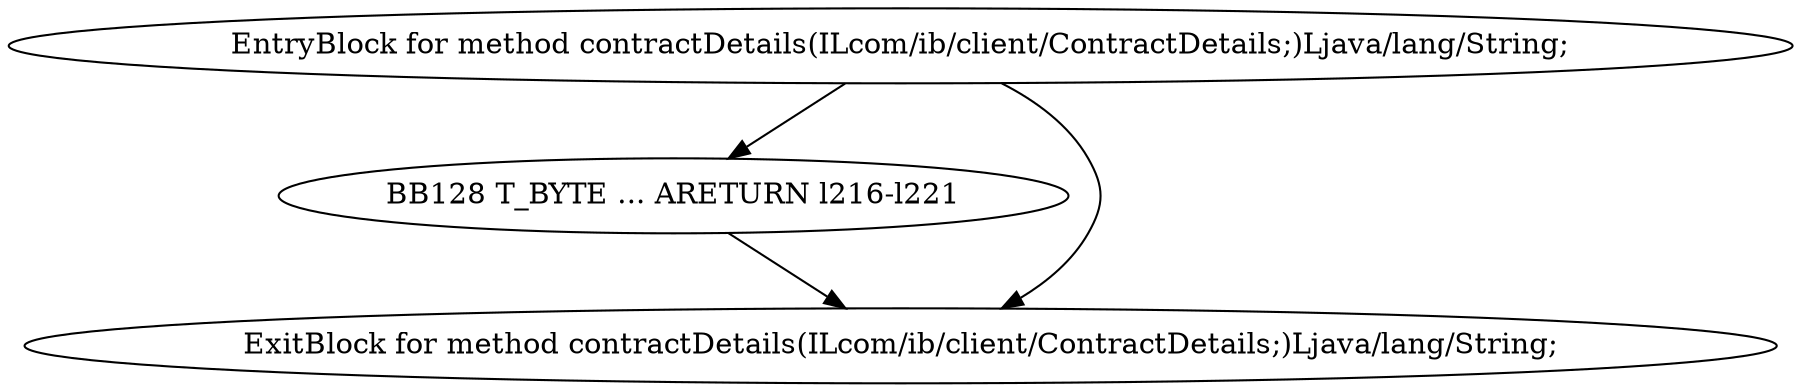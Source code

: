 digraph G {
  1 [ label="BB128 T_BYTE ... ARETURN l216-l221" ];
  2 [ label="EntryBlock for method contractDetails(ILcom/ib/client/ContractDetails;)Ljava/lang/String;" ];
  3 [ label="ExitBlock for method contractDetails(ILcom/ib/client/ContractDetails;)Ljava/lang/String;" ];
  2 -> 3 [ label="" ];
  2 -> 1 [ label="" ];
  1 -> 3 [ label="" ];
}
